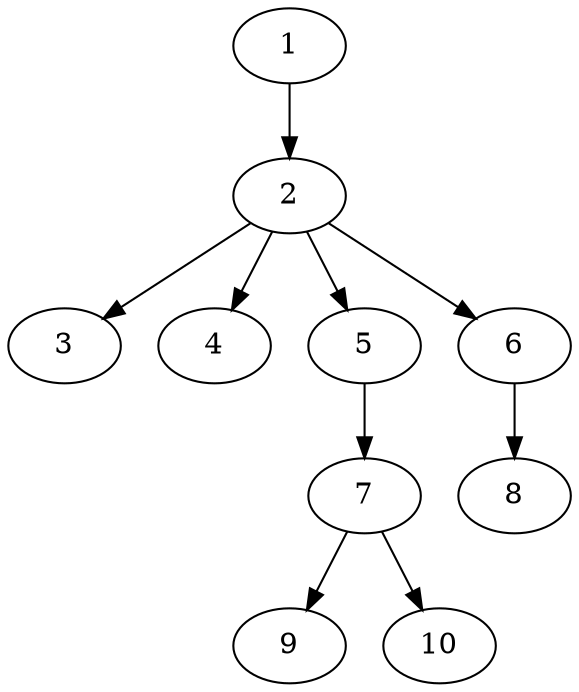 // DAG automatically generated by daggen at Fri Aug  4 16:35:13 2017
// ./daggen --dot -n 10 --fat 0.5 --regular 0.2 --density 0.2 --jump 1 
digraph G {
  1 [size="663", alpha="0.15"]
  1 -> 2 [size ="34"]
  2 [size="134218", alpha="0.03"]
  2 -> 3 [size ="210"]
  2 -> 4 [size ="210"]
  2 -> 5 [size ="210"]
  2 -> 6 [size ="210"]
  3 [size="18295", alpha="0.01"]
  4 [size="28991", alpha="0.16"]
  5 [size="9550", alpha="0.02"]
  5 -> 7 [size ="302"]
  6 [size="66268", alpha="0.10"]
  6 -> 8 [size ="75"]
  7 [size="156764", alpha="0.18"]
  7 -> 9 [size ="134"]
  7 -> 10 [size ="134"]
  8 [size="19019", alpha="0.07"]
  9 [size="111030", alpha="0.00"]
  10 [size="22962", alpha="0.03"]
}
